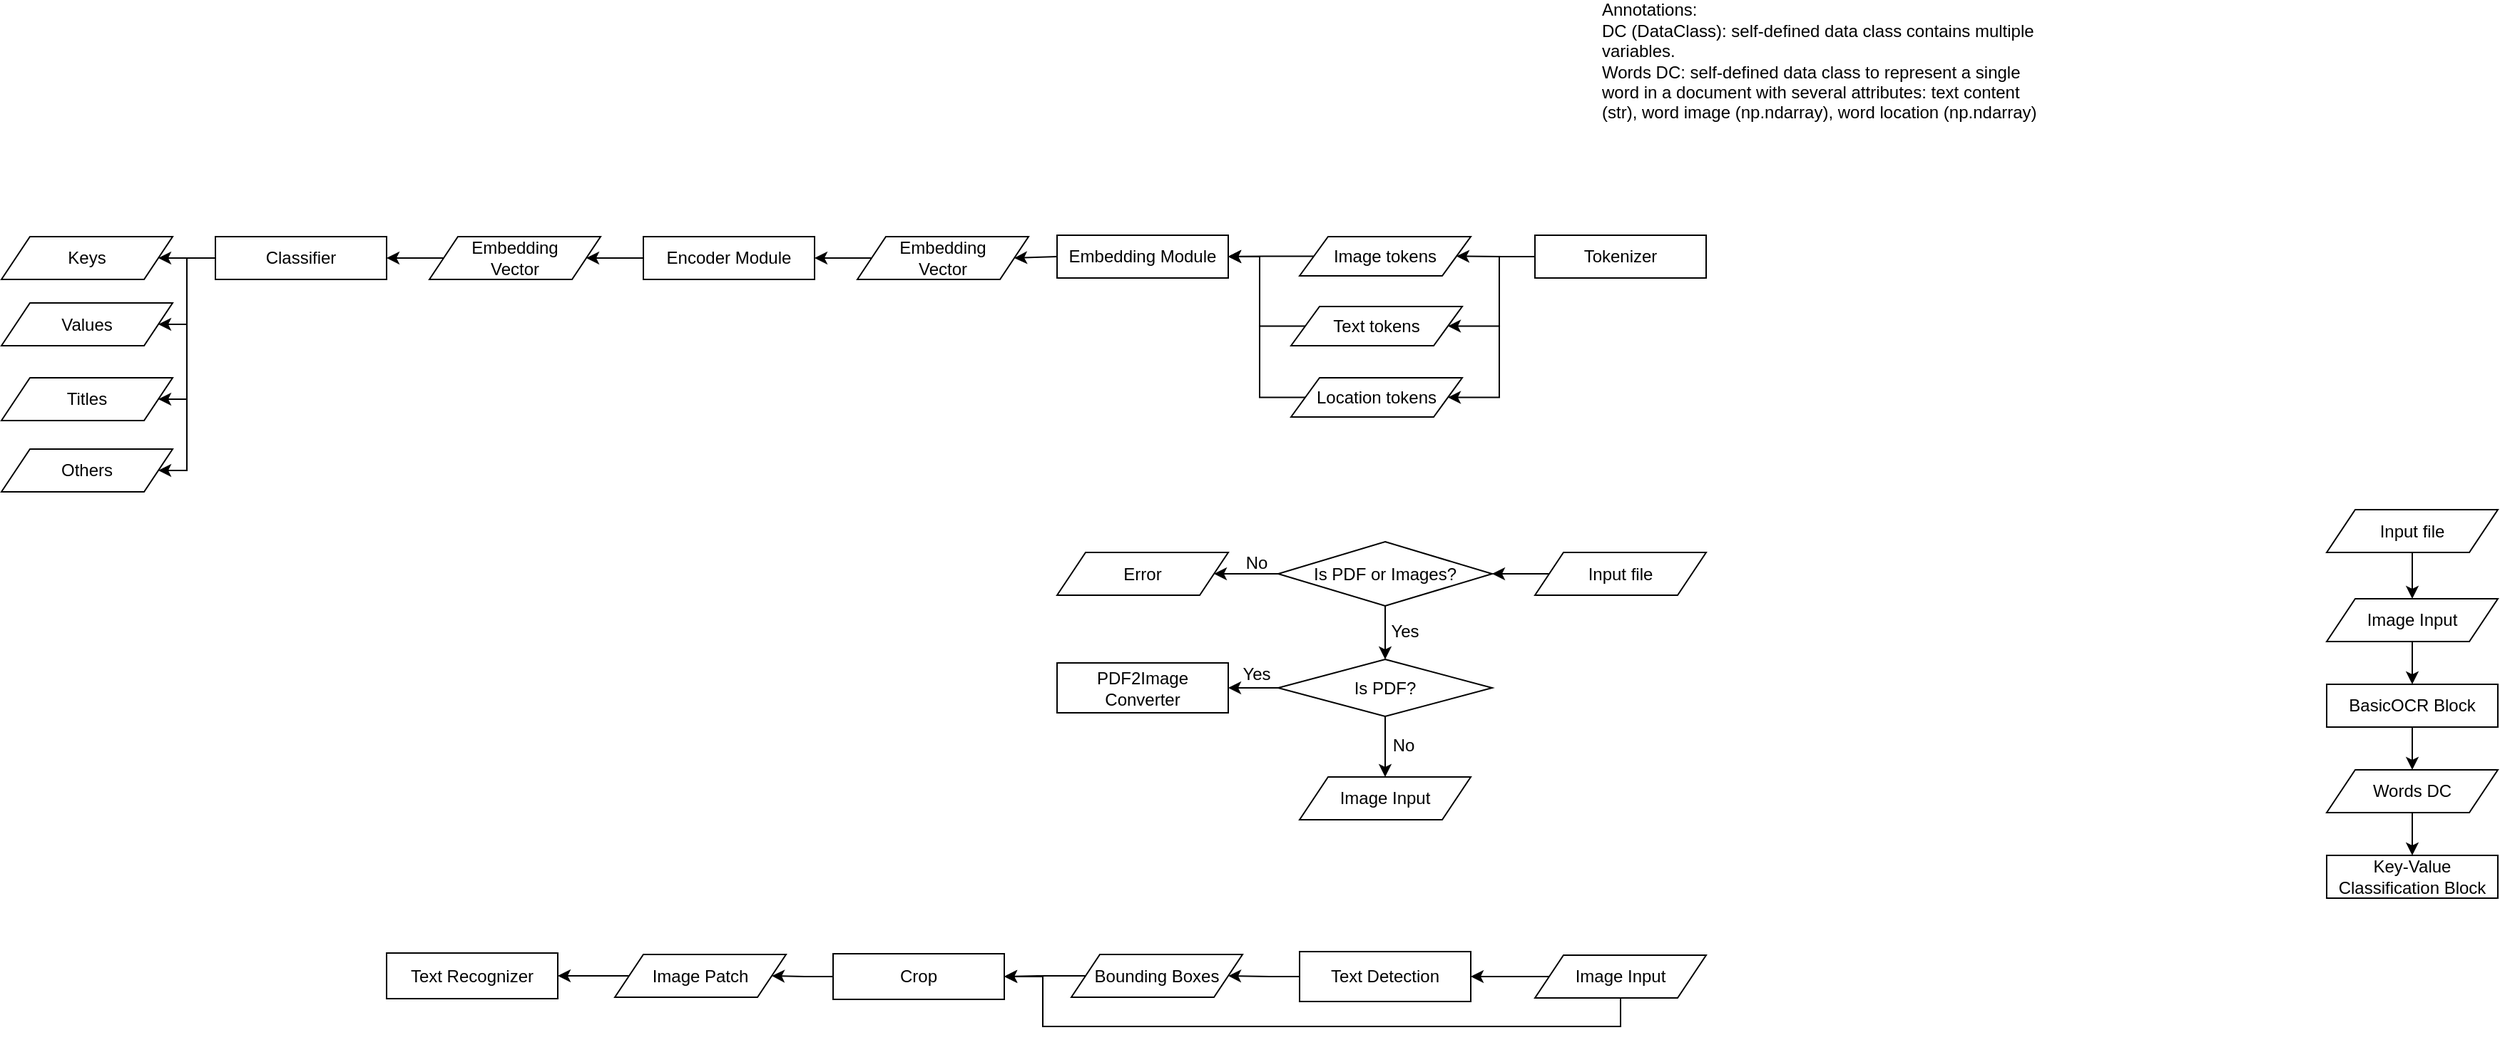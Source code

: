 <mxfile version="20.8.23" type="github">
  <diagram id="ewztFGT2zGTS9t8cP0Wc" name="Trang-1">
    <mxGraphModel dx="3728" dy="1148" grid="1" gridSize="10" guides="1" tooltips="1" connect="1" arrows="1" fold="1" page="1" pageScale="1" pageWidth="827" pageHeight="1169" math="0" shadow="0">
      <root>
        <mxCell id="0" />
        <mxCell id="1" parent="0" />
        <mxCell id="eXNG1eiRY6DkNwFddk69-63" value="" style="edgeStyle=orthogonalEdgeStyle;rounded=0;orthogonalLoop=1;jettySize=auto;html=1;entryX=0.5;entryY=0;entryDx=0;entryDy=0;" parent="1" source="eXNG1eiRY6DkNwFddk69-1" target="eXNG1eiRY6DkNwFddk69-14" edge="1">
          <mxGeometry relative="1" as="geometry">
            <Array as="points">
              <mxPoint x="580" y="430" />
              <mxPoint x="580" y="430" />
            </Array>
          </mxGeometry>
        </mxCell>
        <mxCell id="eXNG1eiRY6DkNwFddk69-1" value="Input file" style="shape=parallelogram;perimeter=parallelogramPerimeter;whiteSpace=wrap;html=1;fixedSize=1;" parent="1" vertex="1">
          <mxGeometry x="520" y="367.5" width="120" height="30" as="geometry" />
        </mxCell>
        <mxCell id="fZ5gz3fBRrznooZwM4yi-4" value="" style="edgeStyle=orthogonalEdgeStyle;rounded=0;orthogonalLoop=1;jettySize=auto;html=1;" edge="1" parent="1" source="eXNG1eiRY6DkNwFddk69-2" target="eXNG1eiRY6DkNwFddk69-6">
          <mxGeometry relative="1" as="geometry" />
        </mxCell>
        <mxCell id="fZ5gz3fBRrznooZwM4yi-5" value="" style="edgeStyle=orthogonalEdgeStyle;rounded=0;orthogonalLoop=1;jettySize=auto;html=1;" edge="1" parent="1" source="eXNG1eiRY6DkNwFddk69-2" target="eXNG1eiRY6DkNwFddk69-8">
          <mxGeometry relative="1" as="geometry" />
        </mxCell>
        <mxCell id="eXNG1eiRY6DkNwFddk69-2" value="Is PDF or Images?" style="rhombus;whiteSpace=wrap;html=1;" parent="1" vertex="1">
          <mxGeometry x="-215" y="390" width="150" height="45" as="geometry" />
        </mxCell>
        <mxCell id="eXNG1eiRY6DkNwFddk69-6" value="Error" style="shape=parallelogram;perimeter=parallelogramPerimeter;whiteSpace=wrap;html=1;fixedSize=1;" parent="1" vertex="1">
          <mxGeometry x="-370" y="397.5" width="120" height="30" as="geometry" />
        </mxCell>
        <mxCell id="eXNG1eiRY6DkNwFddk69-7" value="No" style="text;html=1;strokeColor=none;fillColor=none;align=center;verticalAlign=middle;whiteSpace=wrap;rounded=0;" parent="1" vertex="1">
          <mxGeometry x="-260" y="390" width="60" height="30" as="geometry" />
        </mxCell>
        <mxCell id="fZ5gz3fBRrznooZwM4yi-6" value="" style="edgeStyle=orthogonalEdgeStyle;rounded=0;orthogonalLoop=1;jettySize=auto;html=1;" edge="1" parent="1" source="eXNG1eiRY6DkNwFddk69-8" target="eXNG1eiRY6DkNwFddk69-12">
          <mxGeometry relative="1" as="geometry" />
        </mxCell>
        <mxCell id="fZ5gz3fBRrznooZwM4yi-9" value="" style="edgeStyle=orthogonalEdgeStyle;rounded=0;orthogonalLoop=1;jettySize=auto;html=1;" edge="1" parent="1" source="eXNG1eiRY6DkNwFddk69-8" target="fZ5gz3fBRrznooZwM4yi-8">
          <mxGeometry relative="1" as="geometry" />
        </mxCell>
        <mxCell id="eXNG1eiRY6DkNwFddk69-8" value="Is PDF?" style="rhombus;whiteSpace=wrap;html=1;" parent="1" vertex="1">
          <mxGeometry x="-215" y="472.5" width="150" height="40" as="geometry" />
        </mxCell>
        <mxCell id="eXNG1eiRY6DkNwFddk69-12" value="PDF2Image Converter" style="whiteSpace=wrap;html=1;rounded=0;" parent="1" vertex="1">
          <mxGeometry x="-370" y="475" width="120" height="35" as="geometry" />
        </mxCell>
        <mxCell id="eXNG1eiRY6DkNwFddk69-62" value="" style="edgeStyle=orthogonalEdgeStyle;rounded=0;orthogonalLoop=1;jettySize=auto;html=1;entryX=0.5;entryY=0;entryDx=0;entryDy=0;" parent="1" source="eXNG1eiRY6DkNwFddk69-14" target="eXNG1eiRY6DkNwFddk69-19" edge="1">
          <mxGeometry relative="1" as="geometry">
            <mxPoint x="730" y="510" as="targetPoint" />
          </mxGeometry>
        </mxCell>
        <mxCell id="eXNG1eiRY6DkNwFddk69-14" value="Image Input" style="shape=parallelogram;perimeter=parallelogramPerimeter;whiteSpace=wrap;html=1;fixedSize=1;rounded=0;" parent="1" vertex="1">
          <mxGeometry x="520" y="430" width="120" height="30" as="geometry" />
        </mxCell>
        <mxCell id="eXNG1eiRY6DkNwFddk69-17" value="Yes" style="text;html=1;strokeColor=none;fillColor=none;align=center;verticalAlign=middle;whiteSpace=wrap;rounded=0;" parent="1" vertex="1">
          <mxGeometry x="-156" y="438" width="60" height="30" as="geometry" />
        </mxCell>
        <mxCell id="eXNG1eiRY6DkNwFddk69-24" value="" style="edgeStyle=orthogonalEdgeStyle;rounded=0;orthogonalLoop=1;jettySize=auto;html=1;" parent="1" source="eXNG1eiRY6DkNwFddk69-19" target="eXNG1eiRY6DkNwFddk69-23" edge="1">
          <mxGeometry relative="1" as="geometry" />
        </mxCell>
        <mxCell id="eXNG1eiRY6DkNwFddk69-19" value="BasicOCR Block" style="whiteSpace=wrap;html=1;rounded=0;" parent="1" vertex="1">
          <mxGeometry x="520" y="490" width="120" height="30" as="geometry" />
        </mxCell>
        <mxCell id="eXNG1eiRY6DkNwFddk69-65" value="" style="edgeStyle=orthogonalEdgeStyle;rounded=0;orthogonalLoop=1;jettySize=auto;html=1;" parent="1" source="eXNG1eiRY6DkNwFddk69-23" target="eXNG1eiRY6DkNwFddk69-61" edge="1">
          <mxGeometry relative="1" as="geometry" />
        </mxCell>
        <mxCell id="eXNG1eiRY6DkNwFddk69-23" value="Words DC" style="shape=parallelogram;perimeter=parallelogramPerimeter;whiteSpace=wrap;html=1;fixedSize=1;rounded=0;" parent="1" vertex="1">
          <mxGeometry x="520" y="550" width="120" height="30" as="geometry" />
        </mxCell>
        <mxCell id="eXNG1eiRY6DkNwFddk69-25" value="Annotations:&lt;br&gt;DC (DataClass): self-defined data class contains multiple variables.&lt;br&gt;Words DC: self-defined data class to represent a single word in a document with several attributes: text content (str), word image (np.ndarray), word location (np.ndarray)&lt;br&gt;&lt;br&gt;&lt;br&gt;&lt;br&gt;&lt;br&gt;&lt;br&gt;&lt;br&gt;&lt;br&gt;&lt;br&gt;&lt;br&gt;&lt;br&gt;" style="text;html=1;strokeColor=none;fillColor=none;align=left;verticalAlign=middle;whiteSpace=wrap;rounded=0;" parent="1" vertex="1">
          <mxGeometry x="10" y="10" width="320" height="230" as="geometry" />
        </mxCell>
        <mxCell id="eXNG1eiRY6DkNwFddk69-29" value="" style="edgeStyle=orthogonalEdgeStyle;rounded=0;orthogonalLoop=1;jettySize=auto;html=1;entryX=1;entryY=0.5;entryDx=0;entryDy=0;" parent="1" source="eXNG1eiRY6DkNwFddk69-26" target="eXNG1eiRY6DkNwFddk69-30" edge="1">
          <mxGeometry relative="1" as="geometry">
            <mxPoint x="-135" y="315" as="targetPoint" />
          </mxGeometry>
        </mxCell>
        <mxCell id="eXNG1eiRY6DkNwFddk69-26" value="Tokenizer" style="whiteSpace=wrap;html=1;rounded=0;" parent="1" vertex="1">
          <mxGeometry x="-35" y="175" width="120" height="30" as="geometry" />
        </mxCell>
        <mxCell id="eXNG1eiRY6DkNwFddk69-39" value="" style="edgeStyle=orthogonalEdgeStyle;rounded=0;orthogonalLoop=1;jettySize=auto;html=1;entryX=1;entryY=0.5;entryDx=0;entryDy=0;" parent="1" source="eXNG1eiRY6DkNwFddk69-30" target="eXNG1eiRY6DkNwFddk69-40" edge="1">
          <mxGeometry relative="1" as="geometry">
            <mxPoint x="-280" y="189.8" as="targetPoint" />
          </mxGeometry>
        </mxCell>
        <mxCell id="eXNG1eiRY6DkNwFddk69-30" value="Image tokens" style="shape=parallelogram;perimeter=parallelogramPerimeter;whiteSpace=wrap;html=1;fixedSize=1;rounded=0;" parent="1" vertex="1">
          <mxGeometry x="-200" y="176" width="120" height="27.5" as="geometry" />
        </mxCell>
        <mxCell id="eXNG1eiRY6DkNwFddk69-33" value="Text tokens" style="shape=parallelogram;perimeter=parallelogramPerimeter;whiteSpace=wrap;html=1;fixedSize=1;rounded=0;" parent="1" vertex="1">
          <mxGeometry x="-206" y="225" width="120" height="27.5" as="geometry" />
        </mxCell>
        <mxCell id="eXNG1eiRY6DkNwFddk69-34" value="Location tokens" style="shape=parallelogram;perimeter=parallelogramPerimeter;whiteSpace=wrap;html=1;fixedSize=1;rounded=0;" parent="1" vertex="1">
          <mxGeometry x="-206" y="275" width="120" height="27.5" as="geometry" />
        </mxCell>
        <mxCell id="eXNG1eiRY6DkNwFddk69-36" value="" style="edgeStyle=orthogonalEdgeStyle;rounded=0;orthogonalLoop=1;jettySize=auto;html=1;entryX=1;entryY=0.5;entryDx=0;entryDy=0;exitX=0;exitY=0.5;exitDx=0;exitDy=0;" parent="1" source="eXNG1eiRY6DkNwFddk69-26" target="eXNG1eiRY6DkNwFddk69-33" edge="1">
          <mxGeometry relative="1" as="geometry">
            <mxPoint x="-25" y="200" as="sourcePoint" />
            <mxPoint x="-80" y="199.75" as="targetPoint" />
            <Array as="points">
              <mxPoint x="-60" y="190" />
              <mxPoint x="-60" y="239" />
            </Array>
          </mxGeometry>
        </mxCell>
        <mxCell id="eXNG1eiRY6DkNwFddk69-37" value="" style="edgeStyle=orthogonalEdgeStyle;rounded=0;orthogonalLoop=1;jettySize=auto;html=1;entryX=1;entryY=0.5;entryDx=0;entryDy=0;exitX=0;exitY=0.5;exitDx=0;exitDy=0;" parent="1" source="eXNG1eiRY6DkNwFddk69-26" target="eXNG1eiRY6DkNwFddk69-34" edge="1">
          <mxGeometry relative="1" as="geometry">
            <mxPoint x="-15" y="210" as="sourcePoint" />
            <mxPoint x="-70" y="209.75" as="targetPoint" />
            <Array as="points">
              <mxPoint x="-60" y="190" />
              <mxPoint x="-60" y="289" />
            </Array>
          </mxGeometry>
        </mxCell>
        <mxCell id="eXNG1eiRY6DkNwFddk69-40" value="Embedding Module" style="whiteSpace=wrap;html=1;rounded=0;" parent="1" vertex="1">
          <mxGeometry x="-370" y="175" width="120" height="30" as="geometry" />
        </mxCell>
        <mxCell id="eXNG1eiRY6DkNwFddk69-41" value="" style="edgeStyle=orthogonalEdgeStyle;rounded=0;orthogonalLoop=1;jettySize=auto;html=1;exitX=0;exitY=0.5;exitDx=0;exitDy=0;entryX=1;entryY=0.5;entryDx=0;entryDy=0;" parent="1" source="eXNG1eiRY6DkNwFddk69-33" target="eXNG1eiRY6DkNwFddk69-40" edge="1">
          <mxGeometry relative="1" as="geometry">
            <mxPoint x="-180.036" y="199.8" as="sourcePoint" />
            <mxPoint x="-250" y="195" as="targetPoint" />
          </mxGeometry>
        </mxCell>
        <mxCell id="eXNG1eiRY6DkNwFddk69-42" value="" style="edgeStyle=orthogonalEdgeStyle;rounded=0;orthogonalLoop=1;jettySize=auto;html=1;exitX=0;exitY=0.5;exitDx=0;exitDy=0;entryX=1;entryY=0.5;entryDx=0;entryDy=0;" parent="1" source="eXNG1eiRY6DkNwFddk69-34" target="eXNG1eiRY6DkNwFddk69-40" edge="1">
          <mxGeometry relative="1" as="geometry">
            <mxPoint x="-186" y="248.75" as="sourcePoint" />
            <mxPoint x="-240" y="200" as="targetPoint" />
          </mxGeometry>
        </mxCell>
        <mxCell id="eXNG1eiRY6DkNwFddk69-47" value="" style="edgeStyle=orthogonalEdgeStyle;rounded=0;orthogonalLoop=1;jettySize=auto;html=1;" parent="1" source="eXNG1eiRY6DkNwFddk69-43" target="eXNG1eiRY6DkNwFddk69-46" edge="1">
          <mxGeometry relative="1" as="geometry" />
        </mxCell>
        <mxCell id="eXNG1eiRY6DkNwFddk69-43" value="Embedding &lt;br&gt;Vector" style="shape=parallelogram;perimeter=parallelogramPerimeter;whiteSpace=wrap;html=1;fixedSize=1;rounded=0;" parent="1" vertex="1">
          <mxGeometry x="-510" y="176" width="120" height="30" as="geometry" />
        </mxCell>
        <mxCell id="eXNG1eiRY6DkNwFddk69-45" value="" style="endArrow=classic;html=1;rounded=0;exitX=0;exitY=0.5;exitDx=0;exitDy=0;entryX=1;entryY=0.5;entryDx=0;entryDy=0;" parent="1" source="eXNG1eiRY6DkNwFddk69-40" target="eXNG1eiRY6DkNwFddk69-43" edge="1">
          <mxGeometry width="50" height="50" relative="1" as="geometry">
            <mxPoint x="-170" y="175" as="sourcePoint" />
            <mxPoint x="-120" y="125" as="targetPoint" />
          </mxGeometry>
        </mxCell>
        <mxCell id="eXNG1eiRY6DkNwFddk69-49" value="" style="edgeStyle=orthogonalEdgeStyle;rounded=0;orthogonalLoop=1;jettySize=auto;html=1;" parent="1" source="eXNG1eiRY6DkNwFddk69-46" target="eXNG1eiRY6DkNwFddk69-48" edge="1">
          <mxGeometry relative="1" as="geometry" />
        </mxCell>
        <mxCell id="eXNG1eiRY6DkNwFddk69-46" value="Encoder Module" style="whiteSpace=wrap;html=1;rounded=0;" parent="1" vertex="1">
          <mxGeometry x="-660" y="176" width="120" height="30" as="geometry" />
        </mxCell>
        <mxCell id="eXNG1eiRY6DkNwFddk69-51" value="" style="edgeStyle=orthogonalEdgeStyle;rounded=0;orthogonalLoop=1;jettySize=auto;html=1;" parent="1" source="eXNG1eiRY6DkNwFddk69-48" target="eXNG1eiRY6DkNwFddk69-50" edge="1">
          <mxGeometry relative="1" as="geometry" />
        </mxCell>
        <mxCell id="eXNG1eiRY6DkNwFddk69-48" value="Embedding &lt;br&gt;Vector" style="shape=parallelogram;perimeter=parallelogramPerimeter;whiteSpace=wrap;html=1;fixedSize=1;rounded=0;" parent="1" vertex="1">
          <mxGeometry x="-810" y="176" width="120" height="30" as="geometry" />
        </mxCell>
        <mxCell id="eXNG1eiRY6DkNwFddk69-50" value="Classifier" style="whiteSpace=wrap;html=1;rounded=0;" parent="1" vertex="1">
          <mxGeometry x="-960" y="176" width="120" height="30" as="geometry" />
        </mxCell>
        <mxCell id="eXNG1eiRY6DkNwFddk69-52" value="Keys" style="shape=parallelogram;perimeter=parallelogramPerimeter;whiteSpace=wrap;html=1;fixedSize=1;rounded=0;" parent="1" vertex="1">
          <mxGeometry x="-1110" y="176" width="120" height="30" as="geometry" />
        </mxCell>
        <mxCell id="eXNG1eiRY6DkNwFddk69-53" value="Values" style="shape=parallelogram;perimeter=parallelogramPerimeter;whiteSpace=wrap;html=1;fixedSize=1;rounded=0;" parent="1" vertex="1">
          <mxGeometry x="-1110" y="222.5" width="120" height="30" as="geometry" />
        </mxCell>
        <mxCell id="eXNG1eiRY6DkNwFddk69-54" value="Titles" style="shape=parallelogram;perimeter=parallelogramPerimeter;whiteSpace=wrap;html=1;fixedSize=1;rounded=0;" parent="1" vertex="1">
          <mxGeometry x="-1110" y="275" width="120" height="30" as="geometry" />
        </mxCell>
        <mxCell id="eXNG1eiRY6DkNwFddk69-55" value="Others" style="shape=parallelogram;perimeter=parallelogramPerimeter;whiteSpace=wrap;html=1;fixedSize=1;rounded=0;" parent="1" vertex="1">
          <mxGeometry x="-1110" y="325" width="120" height="30" as="geometry" />
        </mxCell>
        <mxCell id="eXNG1eiRY6DkNwFddk69-56" value="" style="edgeStyle=orthogonalEdgeStyle;rounded=0;orthogonalLoop=1;jettySize=auto;html=1;exitX=0;exitY=0.5;exitDx=0;exitDy=0;entryX=1;entryY=0.5;entryDx=0;entryDy=0;" parent="1" source="eXNG1eiRY6DkNwFddk69-50" target="eXNG1eiRY6DkNwFddk69-52" edge="1">
          <mxGeometry relative="1" as="geometry">
            <mxPoint x="-790.039" y="201.059" as="sourcePoint" />
            <mxPoint x="-830" y="201.059" as="targetPoint" />
          </mxGeometry>
        </mxCell>
        <mxCell id="eXNG1eiRY6DkNwFddk69-58" value="" style="edgeStyle=orthogonalEdgeStyle;rounded=0;orthogonalLoop=1;jettySize=auto;html=1;entryX=1;entryY=0.5;entryDx=0;entryDy=0;exitX=0;exitY=0.5;exitDx=0;exitDy=0;" parent="1" source="eXNG1eiRY6DkNwFddk69-50" target="eXNG1eiRY6DkNwFddk69-53" edge="1">
          <mxGeometry relative="1" as="geometry">
            <mxPoint x="-920" y="270" as="sourcePoint" />
            <mxPoint x="-990" y="201" as="targetPoint" />
            <Array as="points">
              <mxPoint x="-980" y="191" />
              <mxPoint x="-980" y="238" />
            </Array>
          </mxGeometry>
        </mxCell>
        <mxCell id="eXNG1eiRY6DkNwFddk69-59" value="" style="edgeStyle=orthogonalEdgeStyle;rounded=0;orthogonalLoop=1;jettySize=auto;html=1;exitX=0;exitY=0.5;exitDx=0;exitDy=0;entryX=1;entryY=0.5;entryDx=0;entryDy=0;" parent="1" source="eXNG1eiRY6DkNwFddk69-50" target="eXNG1eiRY6DkNwFddk69-54" edge="1">
          <mxGeometry relative="1" as="geometry">
            <mxPoint x="-940" y="211" as="sourcePoint" />
            <mxPoint x="-980" y="211" as="targetPoint" />
            <Array as="points">
              <mxPoint x="-980" y="191" />
              <mxPoint x="-980" y="290" />
            </Array>
          </mxGeometry>
        </mxCell>
        <mxCell id="eXNG1eiRY6DkNwFddk69-60" value="" style="edgeStyle=orthogonalEdgeStyle;rounded=0;orthogonalLoop=1;jettySize=auto;html=1;exitX=0;exitY=0.5;exitDx=0;exitDy=0;entryX=1;entryY=0.5;entryDx=0;entryDy=0;" parent="1" source="eXNG1eiRY6DkNwFddk69-50" target="eXNG1eiRY6DkNwFddk69-55" edge="1">
          <mxGeometry relative="1" as="geometry">
            <mxPoint x="-930" y="221" as="sourcePoint" />
            <mxPoint x="-970" y="221" as="targetPoint" />
            <Array as="points">
              <mxPoint x="-980" y="191" />
              <mxPoint x="-980" y="340" />
            </Array>
          </mxGeometry>
        </mxCell>
        <mxCell id="eXNG1eiRY6DkNwFddk69-61" value="Key-Value Classification Block" style="whiteSpace=wrap;html=1;rounded=0;" parent="1" vertex="1">
          <mxGeometry x="520" y="610" width="120" height="30" as="geometry" />
        </mxCell>
        <mxCell id="fZ5gz3fBRrznooZwM4yi-2" value="" style="edgeStyle=orthogonalEdgeStyle;rounded=0;orthogonalLoop=1;jettySize=auto;html=1;" edge="1" parent="1" source="fZ5gz3fBRrznooZwM4yi-1" target="eXNG1eiRY6DkNwFddk69-2">
          <mxGeometry relative="1" as="geometry" />
        </mxCell>
        <mxCell id="fZ5gz3fBRrznooZwM4yi-1" value="Input file" style="shape=parallelogram;perimeter=parallelogramPerimeter;whiteSpace=wrap;html=1;fixedSize=1;" vertex="1" parent="1">
          <mxGeometry x="-35" y="397.5" width="120" height="30" as="geometry" />
        </mxCell>
        <mxCell id="fZ5gz3fBRrznooZwM4yi-7" value="No" style="text;html=1;strokeColor=none;fillColor=none;align=center;verticalAlign=middle;whiteSpace=wrap;rounded=0;" vertex="1" parent="1">
          <mxGeometry x="-157" y="517.5" width="60" height="30" as="geometry" />
        </mxCell>
        <mxCell id="fZ5gz3fBRrznooZwM4yi-8" value="Image Input" style="shape=parallelogram;perimeter=parallelogramPerimeter;whiteSpace=wrap;html=1;fixedSize=1;rounded=0;" vertex="1" parent="1">
          <mxGeometry x="-200" y="555" width="120" height="30" as="geometry" />
        </mxCell>
        <mxCell id="fZ5gz3fBRrznooZwM4yi-10" value="Yes" style="text;html=1;strokeColor=none;fillColor=none;align=center;verticalAlign=middle;whiteSpace=wrap;rounded=0;" vertex="1" parent="1">
          <mxGeometry x="-260" y="468" width="60" height="30" as="geometry" />
        </mxCell>
        <mxCell id="fZ5gz3fBRrznooZwM4yi-13" value="" style="edgeStyle=orthogonalEdgeStyle;rounded=0;orthogonalLoop=1;jettySize=auto;html=1;" edge="1" parent="1" source="fZ5gz3fBRrznooZwM4yi-11" target="fZ5gz3fBRrznooZwM4yi-12">
          <mxGeometry relative="1" as="geometry" />
        </mxCell>
        <mxCell id="fZ5gz3fBRrznooZwM4yi-11" value="Image Input" style="shape=parallelogram;perimeter=parallelogramPerimeter;whiteSpace=wrap;html=1;fixedSize=1;" vertex="1" parent="1">
          <mxGeometry x="-35" y="680" width="120" height="30" as="geometry" />
        </mxCell>
        <mxCell id="fZ5gz3fBRrznooZwM4yi-15" value="" style="edgeStyle=orthogonalEdgeStyle;rounded=0;orthogonalLoop=1;jettySize=auto;html=1;" edge="1" parent="1" source="fZ5gz3fBRrznooZwM4yi-12" target="fZ5gz3fBRrznooZwM4yi-14">
          <mxGeometry relative="1" as="geometry" />
        </mxCell>
        <mxCell id="fZ5gz3fBRrznooZwM4yi-12" value="Text Detection" style="whiteSpace=wrap;html=1;rounded=0;" vertex="1" parent="1">
          <mxGeometry x="-200" y="677.5" width="120" height="35" as="geometry" />
        </mxCell>
        <mxCell id="fZ5gz3fBRrznooZwM4yi-17" value="" style="edgeStyle=orthogonalEdgeStyle;rounded=0;orthogonalLoop=1;jettySize=auto;html=1;" edge="1" parent="1" source="fZ5gz3fBRrznooZwM4yi-14" target="fZ5gz3fBRrznooZwM4yi-16">
          <mxGeometry relative="1" as="geometry" />
        </mxCell>
        <mxCell id="fZ5gz3fBRrznooZwM4yi-14" value="Bounding Boxes" style="shape=parallelogram;perimeter=parallelogramPerimeter;whiteSpace=wrap;html=1;fixedSize=1;" vertex="1" parent="1">
          <mxGeometry x="-360" y="679.5" width="120" height="30" as="geometry" />
        </mxCell>
        <mxCell id="fZ5gz3fBRrznooZwM4yi-20" value="" style="edgeStyle=orthogonalEdgeStyle;rounded=0;orthogonalLoop=1;jettySize=auto;html=1;" edge="1" parent="1" source="fZ5gz3fBRrznooZwM4yi-16" target="fZ5gz3fBRrznooZwM4yi-19">
          <mxGeometry relative="1" as="geometry" />
        </mxCell>
        <mxCell id="fZ5gz3fBRrznooZwM4yi-16" value="Crop" style="whiteSpace=wrap;html=1;rounded=0;" vertex="1" parent="1">
          <mxGeometry x="-527" y="679" width="120" height="32" as="geometry" />
        </mxCell>
        <mxCell id="fZ5gz3fBRrznooZwM4yi-18" value="" style="edgeStyle=orthogonalEdgeStyle;rounded=0;orthogonalLoop=1;jettySize=auto;html=1;exitX=0.5;exitY=1;exitDx=0;exitDy=0;entryX=1;entryY=0.5;entryDx=0;entryDy=0;" edge="1" parent="1" source="fZ5gz3fBRrznooZwM4yi-11" target="fZ5gz3fBRrznooZwM4yi-16">
          <mxGeometry relative="1" as="geometry">
            <mxPoint x="-15" y="705" as="sourcePoint" />
            <mxPoint x="-70" y="705" as="targetPoint" />
            <Array as="points">
              <mxPoint x="25" y="730" />
              <mxPoint x="-380" y="730" />
              <mxPoint x="-380" y="695" />
            </Array>
          </mxGeometry>
        </mxCell>
        <mxCell id="fZ5gz3fBRrznooZwM4yi-22" value="" style="edgeStyle=orthogonalEdgeStyle;rounded=0;orthogonalLoop=1;jettySize=auto;html=1;" edge="1" parent="1" source="fZ5gz3fBRrznooZwM4yi-19" target="fZ5gz3fBRrznooZwM4yi-21">
          <mxGeometry relative="1" as="geometry" />
        </mxCell>
        <mxCell id="fZ5gz3fBRrznooZwM4yi-19" value="Image Patch" style="shape=parallelogram;perimeter=parallelogramPerimeter;whiteSpace=wrap;html=1;fixedSize=1;" vertex="1" parent="1">
          <mxGeometry x="-680" y="679.5" width="120" height="30" as="geometry" />
        </mxCell>
        <mxCell id="fZ5gz3fBRrznooZwM4yi-21" value="Text Recognizer" style="whiteSpace=wrap;html=1;rounded=0;" vertex="1" parent="1">
          <mxGeometry x="-840" y="678.5" width="120" height="32" as="geometry" />
        </mxCell>
      </root>
    </mxGraphModel>
  </diagram>
</mxfile>
